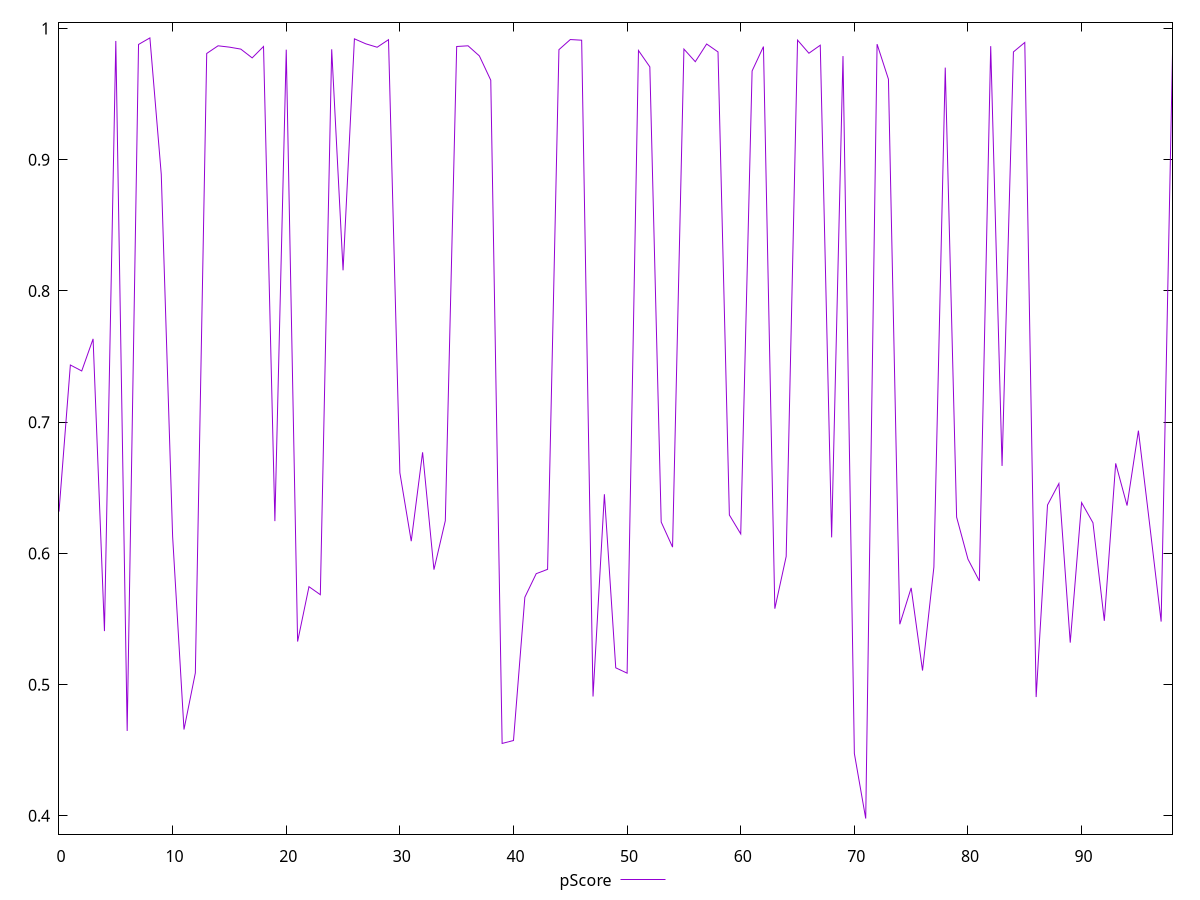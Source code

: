 reset

$pScore <<EOF
0 0.6318441854552546
1 0.74355128726889
2 0.7390062614507326
3 0.763462475941199
4 0.5407932108063226
5 0.9904748812108655
6 0.46473584018038233
7 0.9878158745965878
8 0.9928025124614306
9 0.8888326571027837
10 0.6128569645617414
11 0.4657831284510638
12 0.5089068017393299
13 0.9809442879721113
14 0.9867921986622883
15 0.9857617763379133
16 0.9842753770568723
17 0.9775761483319899
18 0.9862554713670715
19 0.6245920511423979
20 0.9838585726070934
21 0.5328262922086218
22 0.5746317449397448
23 0.5685231000739885
24 0.9841082310604485
25 0.8157086349434078
26 0.9921030673826494
27 0.988302742481182
28 0.9856900060096148
29 0.9914432026630028
30 0.6614609479840439
31 0.6093052617264598
32 0.6770192822130654
33 0.5876254202419888
34 0.624905877165673
35 0.9862535499468381
36 0.9867957340939766
37 0.9790494985805192
38 0.9605706097570754
39 0.4551808598074563
40 0.4574256358096427
41 0.5665894449805894
42 0.5845496288844068
43 0.5878559009105899
44 0.9838448267734861
45 0.9915554917560698
46 0.991060238636659
47 0.4909473730526197
48 0.6450627048128177
49 0.5128042379209297
50 0.5087406110076881
51 0.9832092269032939
52 0.9707318660375701
53 0.6238762675268729
54 0.604778010502022
55 0.9842898171939534
56 0.9746814059679292
57 0.9881670784220322
58 0.9821214163835583
59 0.6292537948856056
60 0.6148453892102514
61 0.9676152191701102
62 0.9861823339454607
63 0.5578671897859888
64 0.5976870609544687
65 0.9911194079814722
66 0.9811236302885897
67 0.987230954110198
68 0.6121947214680861
69 0.9789532088036685
70 0.44754569520779686
71 0.39797208748259905
72 0.9880519986904741
73 0.9613255384878798
74 0.5460144296474562
75 0.5737105956847135
76 0.5107266349651498
77 0.5895862711077466
78 0.9701879509469755
79 0.6276257850784134
80 0.5955785617803854
81 0.5789774832270596
82 0.9865486466892024
83 0.6666405965002571
84 0.9821284977199272
85 0.9893309759677246
86 0.490537422847414
87 0.6368635194637166
88 0.6532367022441294
89 0.5319922468722447
90 0.6386942349727389
91 0.6233297453602717
92 0.5486034954295788
93 0.6686045977757278
94 0.6364554105857728
95 0.6935432410077018
96 0.6213611858596724
97 0.5480277162772825
98 0.981132006595481
EOF

set key outside below
set xrange [0:98]
set yrange [0.3860754789830224:1.0046991209610072]
set trange [0.3860754789830224:1.0046991209610072]
set terminal svg size 640, 500 enhanced background rgb 'white'
set output "reports/report_00027_2021-02-24T12-40-31.850Z/mainthread-work-breakdown/samples/card/pScore/values.svg"

plot $pScore title "pScore" with line

reset
